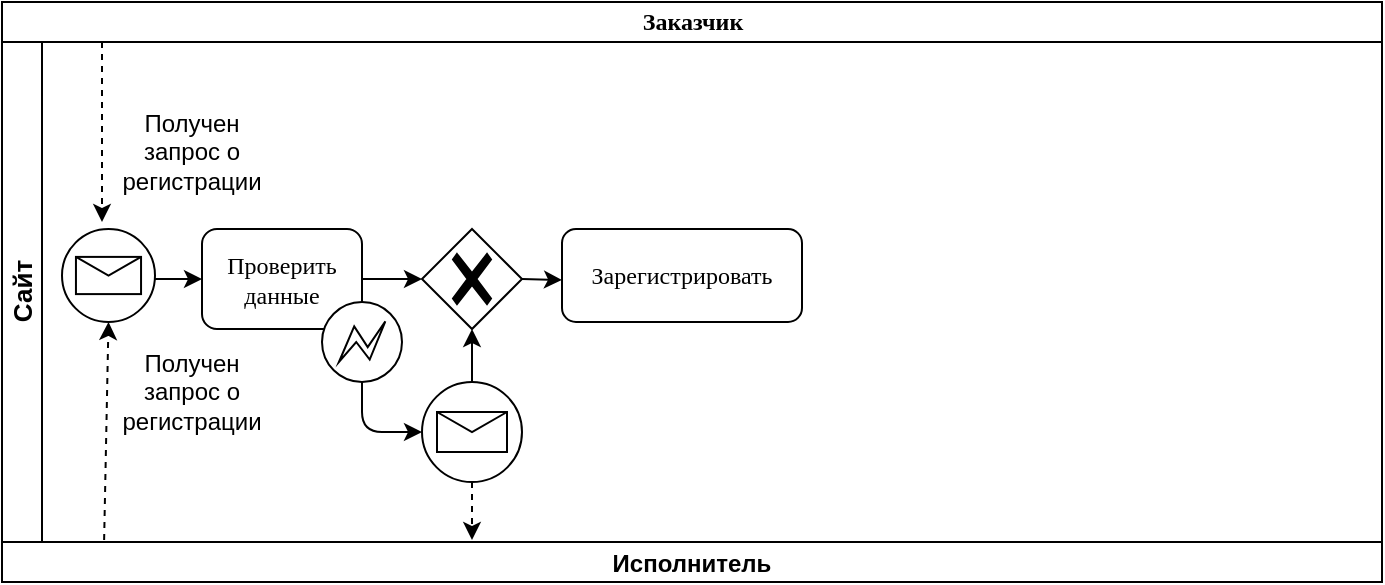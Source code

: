 <mxfile version="14.7.6" type="github">
  <diagram name="Page-1" id="c7488fd3-1785-93aa-aadb-54a6760d102a">
    <mxGraphModel dx="728" dy="365" grid="1" gridSize="10" guides="1" tooltips="1" connect="1" arrows="1" fold="1" page="1" pageScale="1" pageWidth="1100" pageHeight="850" background="none" math="0" shadow="0">
      <root>
        <mxCell id="0" />
        <mxCell id="1" parent="0" />
        <object label="Заказчик" id="2b4e8129b02d487f-1">
          <mxCell style="swimlane;html=1;childLayout=stackLayout;horizontal=1;startSize=20;horizontalStack=0;rounded=0;shadow=0;labelBackgroundColor=none;strokeWidth=1;fontFamily=Verdana;fontSize=12;align=center;" parent="1" vertex="1">
            <mxGeometry x="150" y="50" width="690" height="290" as="geometry" />
          </mxCell>
        </object>
        <mxCell id="2b4e8129b02d487f-2" value="&lt;div style=&quot;font-size: 13px;&quot;&gt;Сайт&lt;/div&gt;" style="swimlane;html=1;startSize=20;horizontal=0;fontSize=13;" parent="2b4e8129b02d487f-1" vertex="1">
          <mxGeometry y="20" width="690" height="250" as="geometry">
            <mxRectangle y="20" width="680" height="20" as="alternateBounds" />
          </mxGeometry>
        </mxCell>
        <mxCell id="2b4e8129b02d487f-6" value="&lt;div&gt;Проверить &lt;br&gt;&lt;/div&gt;&lt;div&gt;данные&lt;/div&gt;" style="rounded=1;whiteSpace=wrap;html=1;shadow=0;labelBackgroundColor=none;strokeWidth=1;fontFamily=Verdana;fontSize=12;align=center;" parent="2b4e8129b02d487f-2" vertex="1">
          <mxGeometry x="100" y="93.5" width="80" height="50" as="geometry" />
        </mxCell>
        <mxCell id="h2x-6CI9Ihy8LsGusNlG-75" value="Получен запрос о регистрации" style="text;html=1;strokeColor=none;fillColor=none;align=center;verticalAlign=middle;whiteSpace=wrap;rounded=0;fontSize=12;" vertex="1" parent="2b4e8129b02d487f-2">
          <mxGeometry x="70" y="30" width="50" height="50" as="geometry" />
        </mxCell>
        <mxCell id="h2x-6CI9Ihy8LsGusNlG-86" value="" style="endArrow=classic;html=1;fontSize=12;exitX=1;exitY=0.5;exitDx=0;exitDy=0;entryX=0;entryY=0.5;entryDx=0;entryDy=0;" edge="1" parent="2b4e8129b02d487f-2" target="2b4e8129b02d487f-6">
          <mxGeometry width="50" height="50" relative="1" as="geometry">
            <mxPoint x="70" y="118.5" as="sourcePoint" />
            <mxPoint x="370" y="130" as="targetPoint" />
          </mxGeometry>
        </mxCell>
        <mxCell id="h2x-6CI9Ihy8LsGusNlG-91" value="Получен запрос о регистрации" style="text;html=1;strokeColor=none;fillColor=none;align=center;verticalAlign=middle;whiteSpace=wrap;rounded=0;fontSize=12;" vertex="1" parent="2b4e8129b02d487f-2">
          <mxGeometry x="55" y="150" width="80" height="50" as="geometry" />
        </mxCell>
        <mxCell id="h2x-6CI9Ihy8LsGusNlG-94" value="" style="points=[[0.145,0.145,0],[0.5,0,0],[0.855,0.145,0],[1,0.5,0],[0.855,0.855,0],[0.5,1,0],[0.145,0.855,0],[0,0.5,0]];shape=mxgraph.bpmn.event;html=1;verticalLabelPosition=bottom;labelBackgroundColor=#ffffff;verticalAlign=top;align=center;perimeter=ellipsePerimeter;outlineConnect=0;aspect=fixed;outline=eventInt;symbol=error;fontSize=12;" vertex="1" parent="2b4e8129b02d487f-2">
          <mxGeometry x="160" y="130" width="40" height="40" as="geometry" />
        </mxCell>
        <mxCell id="h2x-6CI9Ihy8LsGusNlG-95" value="" style="points=[[0.25,0.25,0],[0.5,0,0],[0.75,0.25,0],[1,0.5,0],[0.75,0.75,0],[0.5,1,0],[0.25,0.75,0],[0,0.5,0]];shape=mxgraph.bpmn.gateway2;html=1;verticalLabelPosition=bottom;labelBackgroundColor=#ffffff;verticalAlign=top;align=center;perimeter=rhombusPerimeter;outlineConnect=0;outline=none;symbol=none;gwType=exclusive;fontSize=12;" vertex="1" parent="2b4e8129b02d487f-2">
          <mxGeometry x="210" y="93.5" width="50" height="50" as="geometry" />
        </mxCell>
        <mxCell id="h2x-6CI9Ihy8LsGusNlG-96" value="" style="endArrow=classic;html=1;fontSize=12;exitX=1;exitY=0.5;exitDx=0;exitDy=0;entryX=0;entryY=0.5;entryDx=0;entryDy=0;entryPerimeter=0;" edge="1" parent="2b4e8129b02d487f-2" source="2b4e8129b02d487f-6" target="h2x-6CI9Ihy8LsGusNlG-95">
          <mxGeometry width="50" height="50" relative="1" as="geometry">
            <mxPoint x="80" y="128.5" as="sourcePoint" />
            <mxPoint x="200" y="119" as="targetPoint" />
          </mxGeometry>
        </mxCell>
        <mxCell id="h2x-6CI9Ihy8LsGusNlG-99" value="Зарегистрировать" style="rounded=1;whiteSpace=wrap;html=1;shadow=0;labelBackgroundColor=none;strokeWidth=1;fontFamily=Verdana;fontSize=12;align=center;" vertex="1" parent="2b4e8129b02d487f-2">
          <mxGeometry x="280" y="93.5" width="120" height="46.5" as="geometry" />
        </mxCell>
        <mxCell id="h2x-6CI9Ihy8LsGusNlG-93" value="" style="points=[[0.145,0.145,0],[0.5,0,0],[0.855,0.145,0],[1,0.5,0],[0.855,0.855,0],[0.5,1,0],[0.145,0.855,0],[0,0.5,0]];shape=mxgraph.bpmn.event;html=1;verticalLabelPosition=bottom;labelBackgroundColor=#ffffff;verticalAlign=top;align=center;perimeter=ellipsePerimeter;outlineConnect=0;aspect=fixed;outline=standard;symbol=message;fontSize=12;" vertex="1" parent="2b4e8129b02d487f-2">
          <mxGeometry x="30" y="93.5" width="46.5" height="46.5" as="geometry" />
        </mxCell>
        <mxCell id="h2x-6CI9Ihy8LsGusNlG-106" value="" style="endArrow=classic;html=1;fontSize=12;entryX=0.5;entryY=1;entryDx=0;entryDy=0;entryPerimeter=0;exitX=0.5;exitY=0;exitDx=0;exitDy=0;exitPerimeter=0;" edge="1" parent="2b4e8129b02d487f-2" source="h2x-6CI9Ihy8LsGusNlG-113" target="h2x-6CI9Ihy8LsGusNlG-95">
          <mxGeometry width="50" height="50" relative="1" as="geometry">
            <mxPoint x="250" y="170" as="sourcePoint" />
            <mxPoint x="240" y="150" as="targetPoint" />
          </mxGeometry>
        </mxCell>
        <mxCell id="h2x-6CI9Ihy8LsGusNlG-110" value="" style="endArrow=classic;html=1;fontSize=12;exitX=0.5;exitY=1;exitDx=0;exitDy=0;entryX=0;entryY=0.5;entryDx=0;entryDy=0;exitPerimeter=0;" edge="1" parent="2b4e8129b02d487f-2" source="h2x-6CI9Ihy8LsGusNlG-94">
          <mxGeometry width="50" height="50" relative="1" as="geometry">
            <mxPoint x="80" y="128.5" as="sourcePoint" />
            <mxPoint x="210" y="195" as="targetPoint" />
            <Array as="points">
              <mxPoint x="180" y="195" />
            </Array>
          </mxGeometry>
        </mxCell>
        <mxCell id="h2x-6CI9Ihy8LsGusNlG-113" value="" style="points=[[0.145,0.145,0],[0.5,0,0],[0.855,0.145,0],[1,0.5,0],[0.855,0.855,0],[0.5,1,0],[0.145,0.855,0],[0,0.5,0]];shape=mxgraph.bpmn.event;html=1;verticalLabelPosition=bottom;labelBackgroundColor=#ffffff;verticalAlign=top;align=center;perimeter=ellipsePerimeter;outlineConnect=0;aspect=fixed;outline=standard;symbol=message;fontSize=12;" vertex="1" parent="2b4e8129b02d487f-2">
          <mxGeometry x="210" y="170" width="50" height="50" as="geometry" />
        </mxCell>
        <mxCell id="h2x-6CI9Ihy8LsGusNlG-72" value="Исполнитель" style="swimlane;fontSize=12;" vertex="1" parent="2b4e8129b02d487f-1">
          <mxGeometry y="270" width="690" height="20" as="geometry" />
        </mxCell>
        <mxCell id="h2x-6CI9Ihy8LsGusNlG-90" value="" style="endArrow=classic;html=1;dashed=1;fontSize=12;entryX=0.5;entryY=1;entryDx=0;entryDy=0;entryPerimeter=0;exitX=0.074;exitY=-0.05;exitDx=0;exitDy=0;exitPerimeter=0;" edge="1" parent="2b4e8129b02d487f-1" source="h2x-6CI9Ihy8LsGusNlG-72" target="h2x-6CI9Ihy8LsGusNlG-93">
          <mxGeometry width="50" height="50" relative="1" as="geometry">
            <mxPoint x="50" y="287" as="sourcePoint" />
            <mxPoint x="55" y="173.5" as="targetPoint" />
          </mxGeometry>
        </mxCell>
        <mxCell id="h2x-6CI9Ihy8LsGusNlG-107" value="" style="endArrow=classic;html=1;dashed=1;fontSize=12;exitX=0.5;exitY=1;exitDx=0;exitDy=0;exitPerimeter=0;" edge="1" parent="2b4e8129b02d487f-1" source="h2x-6CI9Ihy8LsGusNlG-113">
          <mxGeometry width="50" height="50" relative="1" as="geometry">
            <mxPoint x="250" y="240" as="sourcePoint" />
            <mxPoint x="235" y="269" as="targetPoint" />
            <Array as="points" />
          </mxGeometry>
        </mxCell>
        <mxCell id="h2x-6CI9Ihy8LsGusNlG-87" value="" style="endArrow=classic;html=1;dashed=1;fontSize=12;" edge="1" parent="1">
          <mxGeometry width="50" height="50" relative="1" as="geometry">
            <mxPoint x="200" y="70" as="sourcePoint" />
            <mxPoint x="200" y="160" as="targetPoint" />
            <Array as="points">
              <mxPoint x="200" y="130" />
            </Array>
          </mxGeometry>
        </mxCell>
        <mxCell id="h2x-6CI9Ihy8LsGusNlG-102" value="" style="endArrow=classic;html=1;fontSize=12;exitX=1;exitY=0.5;exitDx=0;exitDy=0;exitPerimeter=0;" edge="1" parent="1" source="h2x-6CI9Ihy8LsGusNlG-95">
          <mxGeometry width="50" height="50" relative="1" as="geometry">
            <mxPoint x="690" y="160" as="sourcePoint" />
            <mxPoint x="430" y="189" as="targetPoint" />
          </mxGeometry>
        </mxCell>
      </root>
    </mxGraphModel>
  </diagram>
</mxfile>
